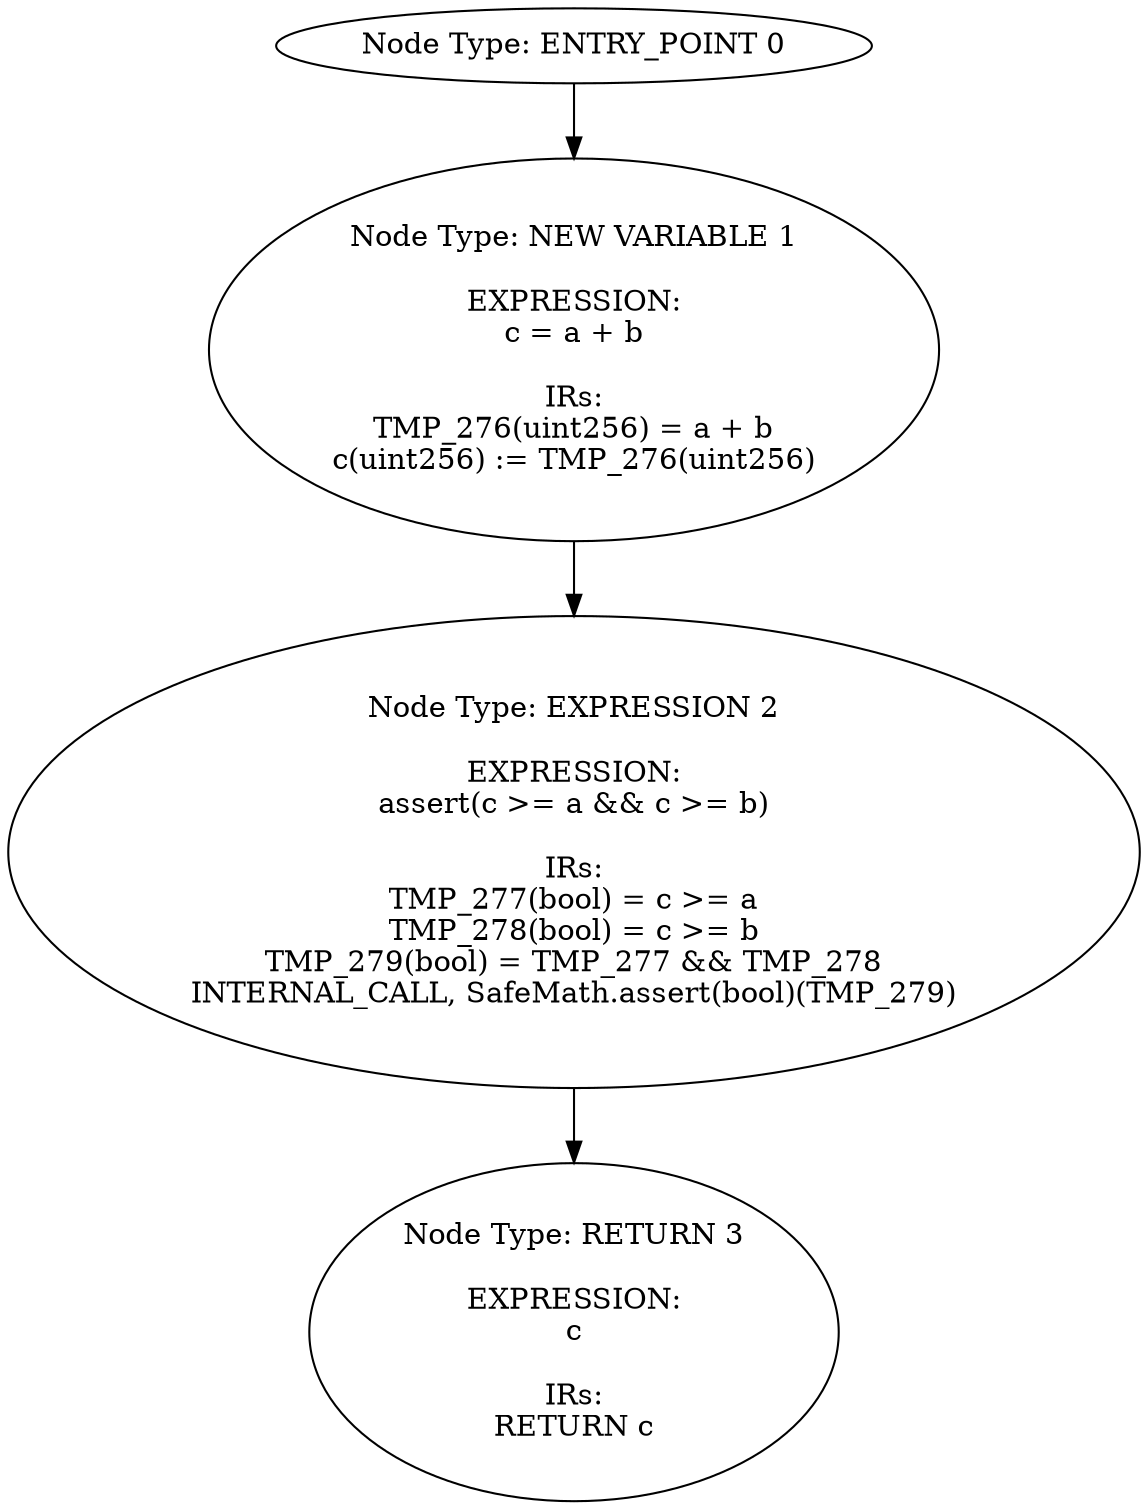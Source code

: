 digraph{
0[label="Node Type: ENTRY_POINT 0
"];
0->1;
1[label="Node Type: NEW VARIABLE 1

EXPRESSION:
c = a + b

IRs:
TMP_276(uint256) = a + b
c(uint256) := TMP_276(uint256)"];
1->2;
2[label="Node Type: EXPRESSION 2

EXPRESSION:
assert(c >= a && c >= b)

IRs:
TMP_277(bool) = c >= a
TMP_278(bool) = c >= b
TMP_279(bool) = TMP_277 && TMP_278
INTERNAL_CALL, SafeMath.assert(bool)(TMP_279)"];
2->3;
3[label="Node Type: RETURN 3

EXPRESSION:
c

IRs:
RETURN c"];
}

